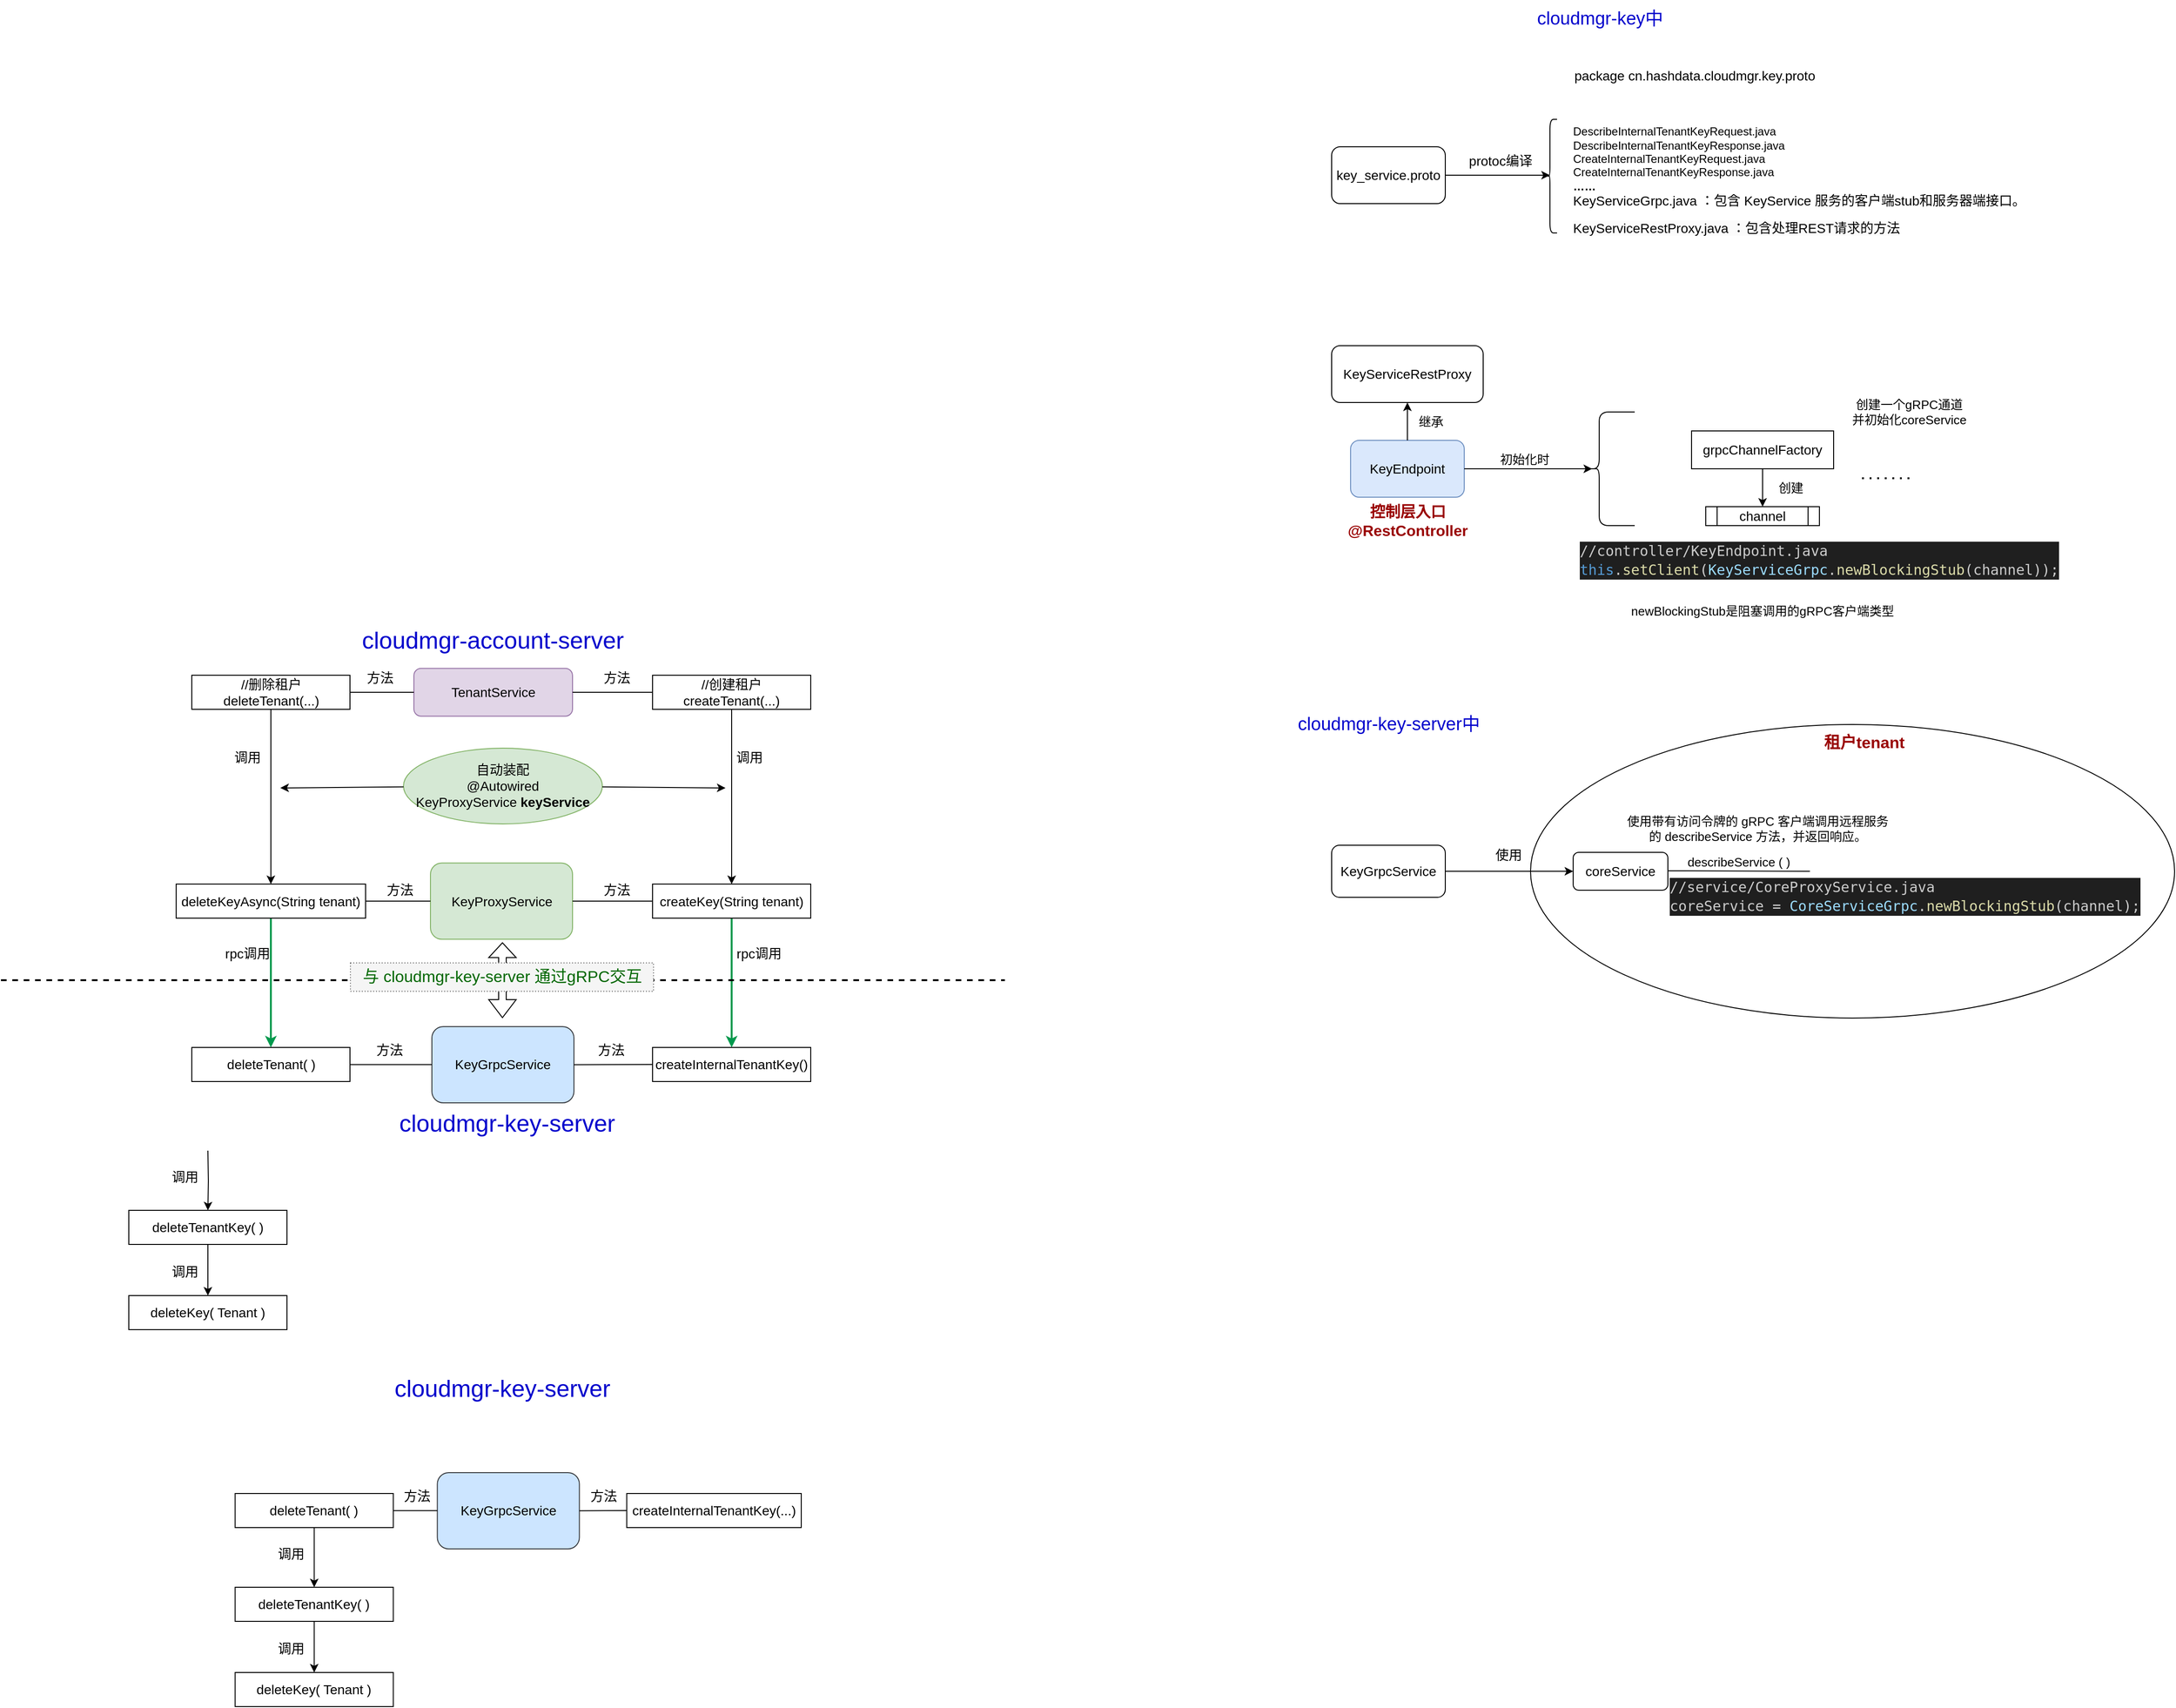 <mxfile version="25.0.3">
  <diagram name="第 1 页" id="ONAhNbK6WlwOs88OQiCy">
    <mxGraphModel dx="3470" dy="1616" grid="1" gridSize="10" guides="1" tooltips="1" connect="1" arrows="1" fold="1" page="1" pageScale="1" pageWidth="827" pageHeight="1169" math="0" shadow="0">
      <root>
        <mxCell id="0" />
        <mxCell id="1" parent="0" />
        <mxCell id="WXXS1D7m9ENV-bKCxULW-36" value="&lt;div&gt;&lt;span style=&quot;font-size: 14px; text-wrap-mode: nowrap;&quot;&gt;自动装配&lt;/span&gt;&lt;/div&gt;&lt;span style=&quot;font-size: 14px; text-wrap-mode: nowrap;&quot;&gt;@Autowired&lt;/span&gt;&lt;br style=&quot;font-size: 14px; text-wrap-mode: nowrap;&quot;&gt;&lt;span style=&quot;font-size: 14px; text-wrap-mode: nowrap;&quot;&gt;KeyProxyService&amp;nbsp;&lt;/span&gt;&lt;b style=&quot;font-size: 14px; text-wrap-mode: nowrap;&quot;&gt;keyService&lt;/b&gt;" style="ellipse;whiteSpace=wrap;html=1;fillColor=#d5e8d4;strokeColor=#82b366;" parent="1" vertex="1">
          <mxGeometry x="-1330" y="435" width="210" height="80" as="geometry" />
        </mxCell>
        <mxCell id="KmwIl0YpzBXAnwqU6k_d-13" value="" style="ellipse;whiteSpace=wrap;html=1;" parent="1" vertex="1">
          <mxGeometry x="-140" y="410" width="680" height="310" as="geometry" />
        </mxCell>
        <mxCell id="SMqSmTWAoD0rVWmoxJEN-1" value="&lt;font style=&quot;font-size: 14px;&quot;&gt;coreService&lt;/font&gt;" style="rounded=1;whiteSpace=wrap;html=1;" parent="1" vertex="1">
          <mxGeometry x="-95" y="545" width="100" height="40" as="geometry" />
        </mxCell>
        <mxCell id="SMqSmTWAoD0rVWmoxJEN-4" style="edgeStyle=orthogonalEdgeStyle;rounded=0;orthogonalLoop=1;jettySize=auto;html=1;exitX=0.5;exitY=1;exitDx=0;exitDy=0;entryX=0.5;entryY=0;entryDx=0;entryDy=0;" parent="1" source="SMqSmTWAoD0rVWmoxJEN-2" target="SMqSmTWAoD0rVWmoxJEN-3" edge="1">
          <mxGeometry relative="1" as="geometry" />
        </mxCell>
        <mxCell id="SMqSmTWAoD0rVWmoxJEN-2" value="&lt;font style=&quot;font-size: 14px;&quot;&gt;grpcChannelFactory&lt;/font&gt;" style="rounded=0;whiteSpace=wrap;html=1;" parent="1" vertex="1">
          <mxGeometry x="30" y="100" width="150" height="40" as="geometry" />
        </mxCell>
        <mxCell id="SMqSmTWAoD0rVWmoxJEN-3" value="&lt;font style=&quot;font-size: 14px;&quot;&gt;channel&lt;/font&gt;" style="shape=process;whiteSpace=wrap;html=1;backgroundOutline=1;" parent="1" vertex="1">
          <mxGeometry x="45" y="180" width="120" height="20" as="geometry" />
        </mxCell>
        <mxCell id="SMqSmTWAoD0rVWmoxJEN-5" value="" style="endArrow=none;dashed=1;html=1;dashPattern=1 3;strokeWidth=2;rounded=0;" parent="1" edge="1">
          <mxGeometry width="50" height="50" relative="1" as="geometry">
            <mxPoint x="210" y="150" as="sourcePoint" />
            <mxPoint x="260" y="150" as="targetPoint" />
          </mxGeometry>
        </mxCell>
        <mxCell id="SMqSmTWAoD0rVWmoxJEN-6" value="" style="endArrow=none;html=1;rounded=0;" parent="1" edge="1">
          <mxGeometry width="50" height="50" relative="1" as="geometry">
            <mxPoint x="5" y="564.5" as="sourcePoint" />
            <mxPoint x="155" y="565" as="targetPoint" />
          </mxGeometry>
        </mxCell>
        <mxCell id="SMqSmTWAoD0rVWmoxJEN-7" value="&lt;font style=&quot;font-size: 13px;&quot;&gt;describeService ( )&lt;/font&gt;" style="text;html=1;align=center;verticalAlign=middle;whiteSpace=wrap;rounded=0;" parent="1" vertex="1">
          <mxGeometry x="15" y="545" width="130" height="20" as="geometry" />
        </mxCell>
        <mxCell id="z-BjC2MzRFKrm_7a5L8--1" value="&lt;font style=&quot;font-size: 13px;&quot;&gt;创建一个gRPC通道&lt;/font&gt;&lt;div&gt;&lt;font style=&quot;font-size: 13px;&quot;&gt;并初始化coreService&lt;/font&gt;&lt;/div&gt;" style="text;html=1;align=center;verticalAlign=middle;whiteSpace=wrap;rounded=0;" parent="1" vertex="1">
          <mxGeometry x="140" y="70" width="240" height="20" as="geometry" />
        </mxCell>
        <mxCell id="z-BjC2MzRFKrm_7a5L8--2" value="&lt;span style=&quot;font-size: 13px;&quot;&gt;使用带有访问令牌的 gRPC 客户端调用远程服务的 describeService 方法，&lt;/span&gt;&lt;span style=&quot;font-size: 13px; background-color: initial;&quot;&gt;并返回响应。&lt;/span&gt;" style="text;html=1;align=center;verticalAlign=middle;whiteSpace=wrap;rounded=0;" parent="1" vertex="1">
          <mxGeometry x="-40" y="510" width="280" height="20" as="geometry" />
        </mxCell>
        <mxCell id="z-BjC2MzRFKrm_7a5L8--3" value="&lt;div data-darkreader-inline-bgcolor=&quot;&quot; data-darkreader-inline-color=&quot;&quot; style=&quot;color: rgb(204, 204, 204); background-color: rgb(31, 31, 31); font-family: &amp;quot;Fira code&amp;quot;, &amp;quot;Microsoft YaHei&amp;quot;, monospace, Consolas, &amp;quot;Courier New&amp;quot;, monospace; font-weight: normal; font-size: 15px; line-height: 20px; white-space: pre; --darkreader-inline-color: #c8c3bc; --darkreader-inline-bgcolor: #17191a;&quot;&gt;&lt;div&gt;&lt;span data-darkreader-inline-color=&quot;&quot; style=&quot;color: rgb(204, 204, 204); --darkreader-inline-color: #c8c3bc;&quot;&gt;//controller/KeyEndpoint.java&amp;nbsp;&lt;/span&gt;&lt;/div&gt;&lt;div&gt;&lt;span data-darkreader-inline-color=&quot;&quot; style=&quot;color: rgb(86, 156, 214); --darkreader-inline-color: #60a4d8;&quot;&gt;this&lt;/span&gt;&lt;span data-darkreader-inline-color=&quot;&quot; style=&quot;color: rgb(204, 204, 204); --darkreader-inline-color: #c8c3bc;&quot;&gt;.&lt;/span&gt;&lt;span data-darkreader-inline-color=&quot;&quot; style=&quot;color: rgb(220, 220, 170); --darkreader-inline-color: #d8d89f;&quot;&gt;setClient&lt;/span&gt;&lt;span data-darkreader-inline-color=&quot;&quot; style=&quot;color: rgb(204, 204, 204); --darkreader-inline-color: #c8c3bc;&quot;&gt;(&lt;/span&gt;&lt;span data-darkreader-inline-color=&quot;&quot; style=&quot;color: rgb(156, 220, 254); --darkreader-inline-color: #87d5fe;&quot;&gt;KeyServiceGrpc&lt;/span&gt;&lt;span data-darkreader-inline-color=&quot;&quot; style=&quot;color: rgb(204, 204, 204); --darkreader-inline-color: #c8c3bc;&quot;&gt;.&lt;/span&gt;&lt;span data-darkreader-inline-color=&quot;&quot; style=&quot;color: rgb(220, 220, 170); --darkreader-inline-color: #d8d89f;&quot;&gt;newBlockingStub&lt;/span&gt;&lt;span data-darkreader-inline-color=&quot;&quot; style=&quot;color: rgb(204, 204, 204); --darkreader-inline-color: #c8c3bc;&quot;&gt;(channel));&lt;/span&gt;&lt;/div&gt;&lt;/div&gt;" style="text;whiteSpace=wrap;html=1;" parent="1" vertex="1">
          <mxGeometry x="-90" y="210" width="450" height="40" as="geometry" />
        </mxCell>
        <mxCell id="z-BjC2MzRFKrm_7a5L8--4" value="&lt;div data-darkreader-inline-bgcolor=&quot;&quot; data-darkreader-inline-color=&quot;&quot; style=&quot;color: rgb(204, 204, 204); background-color: rgb(31, 31, 31); font-family: &amp;quot;Fira code&amp;quot;, &amp;quot;Microsoft YaHei&amp;quot;, monospace, Consolas, &amp;quot;Courier New&amp;quot;, monospace; font-weight: normal; font-size: 15px; line-height: 20px; white-space: pre; --darkreader-inline-color: #c8c3bc; --darkreader-inline-bgcolor: #17191a;&quot;&gt;&lt;div&gt;&lt;span data-darkreader-inline-color=&quot;&quot; style=&quot;color: rgb(204, 204, 204); --darkreader-inline-color: #c8c3bc;&quot;&gt;//service/CoreProxyService.java&amp;nbsp;&lt;/span&gt;&lt;/div&gt;&lt;div&gt;&lt;div data-darkreader-inline-bgcolor=&quot;&quot; data-darkreader-inline-color=&quot;&quot; style=&quot;color: rgb(204, 204, 204); background-color: rgb(31, 31, 31); line-height: 20px; --darkreader-inline-color: #c8c3bc; --darkreader-inline-bgcolor: #17191a;&quot;&gt;coreService &lt;span data-darkreader-inline-color=&quot;&quot; style=&quot;color: rgb(212, 212, 212); --darkreader-inline-color: #cdc8c2;&quot;&gt;=&lt;/span&gt; &lt;span data-darkreader-inline-color=&quot;&quot; style=&quot;color: rgb(156, 220, 254); --darkreader-inline-color: #87d5fe;&quot;&gt;CoreServiceGrpc&lt;/span&gt;.&lt;span data-darkreader-inline-color=&quot;&quot; style=&quot;color: rgb(220, 220, 170); --darkreader-inline-color: #d8d89f;&quot;&gt;newBlockingStub&lt;/span&gt;(channel);&lt;/div&gt;&lt;/div&gt;&lt;/div&gt;" style="text;whiteSpace=wrap;html=1;" parent="1" vertex="1">
          <mxGeometry x="5" y="565" width="450" height="40" as="geometry" />
        </mxCell>
        <mxCell id="z-BjC2MzRFKrm_7a5L8--5" value="&lt;span style=&quot;font-size: 13px;&quot;&gt;newBlockingStub是阻塞调用的gRPC客户端类型&lt;/span&gt;" style="text;html=1;align=center;verticalAlign=middle;whiteSpace=wrap;rounded=0;" parent="1" vertex="1">
          <mxGeometry x="-45" y="280" width="300" height="20" as="geometry" />
        </mxCell>
        <mxCell id="KmwIl0YpzBXAnwqU6k_d-1" value="&lt;font style=&quot;font-size: 14px;&quot;&gt;KeyEndpoint&lt;/font&gt;" style="rounded=1;whiteSpace=wrap;html=1;fillColor=#dae8fc;strokeColor=#6c8ebf;" parent="1" vertex="1">
          <mxGeometry x="-330" y="110" width="120" height="60" as="geometry" />
        </mxCell>
        <mxCell id="KmwIl0YpzBXAnwqU6k_d-2" value="" style="endArrow=classic;html=1;rounded=0;exitX=0.5;exitY=0;exitDx=0;exitDy=0;" parent="1" source="KmwIl0YpzBXAnwqU6k_d-1" edge="1">
          <mxGeometry width="50" height="50" relative="1" as="geometry">
            <mxPoint x="-280" y="80" as="sourcePoint" />
            <mxPoint x="-270" y="70" as="targetPoint" />
          </mxGeometry>
        </mxCell>
        <mxCell id="KmwIl0YpzBXAnwqU6k_d-3" value="&lt;font style=&quot;font-size: 14px;&quot;&gt;KeyServiceRestProxy&lt;/font&gt;" style="rounded=1;whiteSpace=wrap;html=1;" parent="1" vertex="1">
          <mxGeometry x="-350" y="10" width="160" height="60" as="geometry" />
        </mxCell>
        <mxCell id="KmwIl0YpzBXAnwqU6k_d-4" value="&lt;span style=&quot;font-size: 13px;&quot;&gt;继承&lt;/span&gt;" style="text;html=1;align=center;verticalAlign=middle;whiteSpace=wrap;rounded=0;" parent="1" vertex="1">
          <mxGeometry x="-270" y="80" width="50" height="20" as="geometry" />
        </mxCell>
        <mxCell id="KmwIl0YpzBXAnwqU6k_d-5" value="&lt;span style=&quot;font-size: 13px;&quot;&gt;创建&lt;/span&gt;" style="text;html=1;align=center;verticalAlign=middle;whiteSpace=wrap;rounded=0;" parent="1" vertex="1">
          <mxGeometry x="110" y="150" width="50" height="20" as="geometry" />
        </mxCell>
        <mxCell id="KmwIl0YpzBXAnwqU6k_d-7" value="" style="shape=curlyBracket;whiteSpace=wrap;html=1;rounded=1;labelPosition=left;verticalLabelPosition=middle;align=right;verticalAlign=middle;size=0.25;" parent="1" vertex="1">
          <mxGeometry x="-80" y="80" width="50" height="120" as="geometry" />
        </mxCell>
        <mxCell id="KmwIl0YpzBXAnwqU6k_d-8" value="&lt;span style=&quot;font-size: 13px;&quot;&gt;初始化时&lt;/span&gt;" style="text;html=1;align=center;verticalAlign=middle;whiteSpace=wrap;rounded=0;" parent="1" vertex="1">
          <mxGeometry x="-181" y="120" width="70" height="20" as="geometry" />
        </mxCell>
        <mxCell id="KmwIl0YpzBXAnwqU6k_d-9" style="edgeStyle=orthogonalEdgeStyle;rounded=0;orthogonalLoop=1;jettySize=auto;html=1;exitX=1;exitY=0.5;exitDx=0;exitDy=0;entryX=0.1;entryY=0.5;entryDx=0;entryDy=0;entryPerimeter=0;" parent="1" source="KmwIl0YpzBXAnwqU6k_d-1" target="KmwIl0YpzBXAnwqU6k_d-7" edge="1">
          <mxGeometry relative="1" as="geometry" />
        </mxCell>
        <mxCell id="KmwIl0YpzBXAnwqU6k_d-11" style="edgeStyle=orthogonalEdgeStyle;rounded=0;orthogonalLoop=1;jettySize=auto;html=1;exitX=1;exitY=0.5;exitDx=0;exitDy=0;" parent="1" source="KmwIl0YpzBXAnwqU6k_d-10" target="SMqSmTWAoD0rVWmoxJEN-1" edge="1">
          <mxGeometry relative="1" as="geometry" />
        </mxCell>
        <mxCell id="KmwIl0YpzBXAnwqU6k_d-10" value="&lt;font style=&quot;font-size: 14px;&quot;&gt;KeyGrpcService&lt;/font&gt;" style="rounded=1;whiteSpace=wrap;html=1;" parent="1" vertex="1">
          <mxGeometry x="-350" y="537.5" width="120" height="55" as="geometry" />
        </mxCell>
        <mxCell id="KmwIl0YpzBXAnwqU6k_d-12" value="&lt;font style=&quot;font-size: 14px;&quot;&gt;使用&lt;/font&gt;" style="text;html=1;align=center;verticalAlign=middle;whiteSpace=wrap;rounded=0;" parent="1" vertex="1">
          <mxGeometry x="-198" y="537.5" width="70" height="20" as="geometry" />
        </mxCell>
        <mxCell id="KmwIl0YpzBXAnwqU6k_d-14" value="&lt;font color=&quot;#990000&quot; style=&quot;font-size: 17px;&quot;&gt;&lt;b&gt;租户tenant&lt;/b&gt;&lt;/font&gt;" style="text;html=1;align=center;verticalAlign=middle;whiteSpace=wrap;rounded=0;" parent="1" vertex="1">
          <mxGeometry x="165" y="420" width="95" height="20" as="geometry" />
        </mxCell>
        <mxCell id="LolBFdbKTXGbjCZRCZme-1" value="&lt;font color=&quot;#990000&quot; style=&quot;font-size: 16px;&quot;&gt;&lt;b style=&quot;&quot;&gt;控制层入口&lt;br&gt;@RestController&lt;/b&gt;&lt;/font&gt;" style="text;html=1;align=center;verticalAlign=middle;resizable=0;points=[];autosize=1;strokeColor=none;fillColor=none;" parent="1" vertex="1">
          <mxGeometry x="-345" y="170" width="150" height="50" as="geometry" />
        </mxCell>
        <mxCell id="LolBFdbKTXGbjCZRCZme-2" value="&lt;font style=&quot;font-size: 14px;&quot;&gt;key_service.proto&lt;/font&gt;" style="rounded=1;whiteSpace=wrap;html=1;" parent="1" vertex="1">
          <mxGeometry x="-350" y="-200" width="120" height="60" as="geometry" />
        </mxCell>
        <mxCell id="LolBFdbKTXGbjCZRCZme-3" style="edgeStyle=orthogonalEdgeStyle;rounded=0;orthogonalLoop=1;jettySize=auto;html=1;exitX=1;exitY=0.5;exitDx=0;exitDy=0;entryX=0.24;entryY=0.492;entryDx=0;entryDy=0;entryPerimeter=0;" parent="1" source="LolBFdbKTXGbjCZRCZme-2" target="LolBFdbKTXGbjCZRCZme-6" edge="1">
          <mxGeometry relative="1" as="geometry">
            <mxPoint x="-222" y="-170.5" as="sourcePoint" />
            <mxPoint x="-87" y="-170.5" as="targetPoint" />
          </mxGeometry>
        </mxCell>
        <mxCell id="LolBFdbKTXGbjCZRCZme-4" value="&lt;font style=&quot;font-size: 14px;&quot;&gt;protoc编译&lt;/font&gt;" style="text;html=1;align=center;verticalAlign=middle;resizable=0;points=[];autosize=1;strokeColor=none;fillColor=none;" parent="1" vertex="1">
          <mxGeometry x="-217" y="-200" width="90" height="30" as="geometry" />
        </mxCell>
        <mxCell id="LolBFdbKTXGbjCZRCZme-5" value="&lt;font style=&quot;font-size: 14px;&quot;&gt;package cn.hashdata.cloudmgr.key.proto&lt;/font&gt;" style="text;html=1;align=center;verticalAlign=middle;resizable=0;points=[];autosize=1;strokeColor=none;fillColor=none;" parent="1" vertex="1">
          <mxGeometry x="-107" y="-290" width="280" height="30" as="geometry" />
        </mxCell>
        <mxCell id="LolBFdbKTXGbjCZRCZme-6" value="" style="shape=curlyBracket;whiteSpace=wrap;html=1;rounded=1;labelPosition=left;verticalLabelPosition=middle;align=right;verticalAlign=middle;size=0.25;" parent="1" vertex="1">
          <mxGeometry x="-122" y="-229" width="10" height="120" as="geometry" />
        </mxCell>
        <mxCell id="LolBFdbKTXGbjCZRCZme-7" value="&lt;div&gt;DescribeInternalTenantKeyRequest.java&lt;/div&gt;&lt;div&gt;DescribeInternalTenantKeyResponse.java&lt;/div&gt;&lt;div&gt;CreateInternalTenantKeyRequest.java&lt;/div&gt;&lt;div&gt;CreateInternalTenantKeyResponse.java&lt;br&gt;&lt;b&gt;……&lt;/b&gt;&lt;br&gt;&lt;span style=&quot;font-size: 14px;&quot;&gt;KeyServiceGrpc.java ：&lt;/span&gt;&lt;span style=&quot;background-color: initial; font-size: 14px;&quot;&gt;包含 KeyService 服务的客户端stub和服务器端接口。&lt;/span&gt;&lt;/div&gt;" style="text;html=1;align=left;verticalAlign=middle;resizable=0;points=[];autosize=1;strokeColor=none;fillColor=none;" parent="1" vertex="1">
          <mxGeometry x="-97" y="-229" width="500" height="100" as="geometry" />
        </mxCell>
        <UserObject label="&lt;span style=&quot;forced-color-adjust: none; color: rgb(0, 0, 0); font-family: Helvetica; font-style: normal; font-variant-ligatures: normal; font-variant-caps: normal; font-weight: 400; letter-spacing: normal; orphans: 2; text-align: left; text-indent: 0px; text-transform: none; widows: 2; word-spacing: 0px; -webkit-text-stroke-width: 0px; white-space: nowrap; background-color: rgb(251, 251, 251); text-decoration-thickness: initial; text-decoration-style: initial; text-decoration-color: initial; font-size: 14px;&quot;&gt;KeyServiceRestProxy.java ：包含处理REST请求的方法&lt;/span&gt;" id="WXXS1D7m9ENV-bKCxULW-1">
          <mxCell style="text;whiteSpace=wrap;html=1;" parent="1" vertex="1">
            <mxGeometry x="-97" y="-129" width="510" height="30" as="geometry" />
          </mxCell>
        </UserObject>
        <mxCell id="WXXS1D7m9ENV-bKCxULW-2" value="&lt;font style=&quot;font-size: 14px;&quot;&gt;KeyProxyService&lt;/font&gt;" style="rounded=1;whiteSpace=wrap;html=1;fillColor=#d5e8d4;strokeColor=#82b366;" parent="1" vertex="1">
          <mxGeometry x="-1301.5" y="556.25" width="150" height="80.5" as="geometry" />
        </mxCell>
        <mxCell id="WXXS1D7m9ENV-bKCxULW-8" value="" style="edgeStyle=orthogonalEdgeStyle;rounded=0;orthogonalLoop=1;jettySize=auto;html=1;strokeColor=#00994D;strokeWidth=2;" parent="1" source="WXXS1D7m9ENV-bKCxULW-4" target="WXXS1D7m9ENV-bKCxULW-7" edge="1">
          <mxGeometry relative="1" as="geometry" />
        </mxCell>
        <mxCell id="WXXS1D7m9ENV-bKCxULW-4" value="&lt;font style=&quot;font-size: 14px;&quot;&gt;createKey(String tenant)&lt;/font&gt;" style="rounded=0;whiteSpace=wrap;html=1;" parent="1" vertex="1">
          <mxGeometry x="-1067" y="578.5" width="167" height="36" as="geometry" />
        </mxCell>
        <mxCell id="WXXS1D7m9ENV-bKCxULW-6" value="&lt;span style=&quot;font-size: 14px;&quot;&gt;方法&lt;/span&gt;" style="text;html=1;align=center;verticalAlign=middle;resizable=0;points=[];autosize=1;strokeColor=none;fillColor=none;" parent="1" vertex="1">
          <mxGeometry x="-1130" y="570" width="50" height="30" as="geometry" />
        </mxCell>
        <mxCell id="WXXS1D7m9ENV-bKCxULW-7" value="&lt;font style=&quot;font-size: 14px;&quot;&gt;createInternalTenantKey()&lt;/font&gt;" style="rounded=0;whiteSpace=wrap;html=1;" parent="1" vertex="1">
          <mxGeometry x="-1067" y="751" width="167" height="36" as="geometry" />
        </mxCell>
        <mxCell id="WXXS1D7m9ENV-bKCxULW-11" value="" style="edgeStyle=orthogonalEdgeStyle;rounded=0;orthogonalLoop=1;jettySize=auto;html=1;strokeColor=#00994D;strokeWidth=2;" parent="1" source="WXXS1D7m9ENV-bKCxULW-12" target="WXXS1D7m9ENV-bKCxULW-14" edge="1">
          <mxGeometry relative="1" as="geometry" />
        </mxCell>
        <mxCell id="WXXS1D7m9ENV-bKCxULW-12" value="&lt;font style=&quot;font-size: 14px;&quot;&gt;deleteKeyAsync(String tenant)&lt;/font&gt;" style="rounded=0;whiteSpace=wrap;html=1;" parent="1" vertex="1">
          <mxGeometry x="-1570" y="578.5" width="200" height="36" as="geometry" />
        </mxCell>
        <mxCell id="WXXS1D7m9ENV-bKCxULW-13" value="&lt;span style=&quot;font-size: 14px;&quot;&gt;rpc调用&lt;/span&gt;" style="text;html=1;align=center;verticalAlign=middle;resizable=0;points=[];autosize=1;strokeColor=none;fillColor=none;" parent="1" vertex="1">
          <mxGeometry x="-1530" y="636.75" width="70" height="30" as="geometry" />
        </mxCell>
        <mxCell id="WXXS1D7m9ENV-bKCxULW-14" value="&lt;font style=&quot;font-size: 14px;&quot;&gt;deleteTenant( )&lt;/font&gt;" style="rounded=0;whiteSpace=wrap;html=1;" parent="1" vertex="1">
          <mxGeometry x="-1553.5" y="751" width="167" height="36" as="geometry" />
        </mxCell>
        <mxCell id="WXXS1D7m9ENV-bKCxULW-15" value="&lt;span style=&quot;font-size: 14px;&quot;&gt;rpc调用&lt;/span&gt;" style="text;html=1;align=center;verticalAlign=middle;resizable=0;points=[];autosize=1;strokeColor=none;fillColor=none;" parent="1" vertex="1">
          <mxGeometry x="-990" y="636.75" width="70" height="30" as="geometry" />
        </mxCell>
        <mxCell id="WXXS1D7m9ENV-bKCxULW-16" value="&lt;span style=&quot;font-size: 14px;&quot;&gt;调用&lt;/span&gt;" style="text;html=1;align=center;verticalAlign=middle;resizable=0;points=[];autosize=1;strokeColor=none;fillColor=none;" parent="1" vertex="1">
          <mxGeometry x="-990" y="430" width="50" height="30" as="geometry" />
        </mxCell>
        <mxCell id="WXXS1D7m9ENV-bKCxULW-18" value="&lt;font color=&quot;#0000cc&quot; style=&quot;font-size: 19px;&quot;&gt;cloudmgr-key中&lt;/font&gt;" style="text;html=1;align=center;verticalAlign=middle;resizable=0;points=[];autosize=1;strokeColor=none;fillColor=none;" parent="1" vertex="1">
          <mxGeometry x="-147" y="-355" width="160" height="40" as="geometry" />
        </mxCell>
        <mxCell id="WXXS1D7m9ENV-bKCxULW-20" value="&lt;font color=&quot;#0000cc&quot; style=&quot;font-size: 19px;&quot;&gt;cloudmgr-key-server中&lt;/font&gt;" style="text;html=1;align=center;verticalAlign=middle;resizable=0;points=[];autosize=1;strokeColor=none;fillColor=none;" parent="1" vertex="1">
          <mxGeometry x="-400" y="390" width="220" height="40" as="geometry" />
        </mxCell>
        <mxCell id="WXXS1D7m9ENV-bKCxULW-21" value="&lt;font color=&quot;#0000cc&quot; style=&quot;font-size: 25px;&quot;&gt;cloudmgr-account-server&lt;/font&gt;" style="text;html=1;align=center;verticalAlign=middle;resizable=0;points=[];autosize=1;strokeColor=none;fillColor=none;" parent="1" vertex="1">
          <mxGeometry x="-1386.5" y="300" width="300" height="40" as="geometry" />
        </mxCell>
        <mxCell id="WXXS1D7m9ENV-bKCxULW-22" value="&lt;font style=&quot;font-size: 14px;&quot;&gt;TenantService&lt;/font&gt;" style="rounded=1;whiteSpace=wrap;html=1;fillColor=#e1d5e7;strokeColor=#9673a6;" parent="1" vertex="1">
          <mxGeometry x="-1319" y="350.75" width="167.5" height="50.5" as="geometry" />
        </mxCell>
        <mxCell id="WXXS1D7m9ENV-bKCxULW-23" value="&lt;span style=&quot;font-size: 14px;&quot;&gt;方法&lt;/span&gt;" style="text;html=1;align=center;verticalAlign=middle;resizable=0;points=[];autosize=1;strokeColor=none;fillColor=none;" parent="1" vertex="1">
          <mxGeometry x="-1130" y="346" width="50" height="30" as="geometry" />
        </mxCell>
        <mxCell id="WXXS1D7m9ENV-bKCxULW-27" value="" style="edgeStyle=orthogonalEdgeStyle;rounded=0;orthogonalLoop=1;jettySize=auto;html=1;" parent="1" source="WXXS1D7m9ENV-bKCxULW-25" target="WXXS1D7m9ENV-bKCxULW-4" edge="1">
          <mxGeometry relative="1" as="geometry" />
        </mxCell>
        <mxCell id="WXXS1D7m9ENV-bKCxULW-25" value="&lt;div&gt;&lt;font style=&quot;font-size: 14px;&quot;&gt;//创建租户&lt;/font&gt;&lt;/div&gt;&lt;font style=&quot;font-size: 14px;&quot;&gt;createTenant(...)&lt;/font&gt;" style="rounded=0;whiteSpace=wrap;html=1;" parent="1" vertex="1">
          <mxGeometry x="-1067" y="358" width="167" height="36" as="geometry" />
        </mxCell>
        <mxCell id="WXXS1D7m9ENV-bKCxULW-28" value="" style="endArrow=classic;html=1;rounded=0;" parent="1" source="WXXS1D7m9ENV-bKCxULW-36" edge="1">
          <mxGeometry width="50" height="50" relative="1" as="geometry">
            <mxPoint x="-1120" y="477" as="sourcePoint" />
            <mxPoint x="-990" y="477" as="targetPoint" />
          </mxGeometry>
        </mxCell>
        <mxCell id="WXXS1D7m9ENV-bKCxULW-29" value="" style="endArrow=none;html=1;rounded=0;entryX=0;entryY=0.5;entryDx=0;entryDy=0;exitX=1;exitY=0.5;exitDx=0;exitDy=0;" parent="1" source="WXXS1D7m9ENV-bKCxULW-2" target="WXXS1D7m9ENV-bKCxULW-4" edge="1">
          <mxGeometry width="50" height="50" relative="1" as="geometry">
            <mxPoint x="-1140" y="680" as="sourcePoint" />
            <mxPoint x="-1090" y="630" as="targetPoint" />
          </mxGeometry>
        </mxCell>
        <mxCell id="WXXS1D7m9ENV-bKCxULW-30" value="" style="endArrow=none;html=1;rounded=0;entryX=0;entryY=0.5;entryDx=0;entryDy=0;exitX=1;exitY=0.5;exitDx=0;exitDy=0;" parent="1" source="WXXS1D7m9ENV-bKCxULW-22" target="WXXS1D7m9ENV-bKCxULW-25" edge="1">
          <mxGeometry width="50" height="50" relative="1" as="geometry">
            <mxPoint x="-1130" y="426" as="sourcePoint" />
            <mxPoint x="-1080" y="376" as="targetPoint" />
          </mxGeometry>
        </mxCell>
        <mxCell id="WXXS1D7m9ENV-bKCxULW-31" value="" style="endArrow=none;html=1;rounded=0;exitX=1;exitY=0.5;exitDx=0;exitDy=0;" parent="1" source="WXXS1D7m9ENV-bKCxULW-12" target="WXXS1D7m9ENV-bKCxULW-2" edge="1">
          <mxGeometry width="50" height="50" relative="1" as="geometry">
            <mxPoint x="-1330" y="610" as="sourcePoint" />
            <mxPoint x="-1290" y="597" as="targetPoint" />
          </mxGeometry>
        </mxCell>
        <mxCell id="WXXS1D7m9ENV-bKCxULW-32" value="&lt;span style=&quot;font-size: 14px;&quot;&gt;方法&lt;/span&gt;" style="text;html=1;align=center;verticalAlign=middle;resizable=0;points=[];autosize=1;strokeColor=none;fillColor=none;" parent="1" vertex="1">
          <mxGeometry x="-1359.5" y="570" width="50" height="30" as="geometry" />
        </mxCell>
        <mxCell id="WXXS1D7m9ENV-bKCxULW-33" value="" style="endArrow=none;html=1;rounded=0;" parent="1" target="WXXS1D7m9ENV-bKCxULW-22" edge="1">
          <mxGeometry width="50" height="50" relative="1" as="geometry">
            <mxPoint x="-1390" y="376" as="sourcePoint" />
            <mxPoint x="-1326" y="376" as="targetPoint" />
          </mxGeometry>
        </mxCell>
        <mxCell id="WXXS1D7m9ENV-bKCxULW-35" value="&lt;span style=&quot;font-size: 14px;&quot;&gt;方法&lt;/span&gt;" style="text;html=1;align=center;verticalAlign=middle;resizable=0;points=[];autosize=1;strokeColor=none;fillColor=none;" parent="1" vertex="1">
          <mxGeometry x="-1380" y="346" width="50" height="30" as="geometry" />
        </mxCell>
        <mxCell id="WXXS1D7m9ENV-bKCxULW-37" value="&lt;div&gt;&lt;font style=&quot;font-size: 14px;&quot;&gt;//删除租户&lt;/font&gt;&lt;/div&gt;&lt;font style=&quot;font-size: 14px;&quot;&gt;deleteTenant(...)&lt;/font&gt;" style="rounded=0;whiteSpace=wrap;html=1;" parent="1" vertex="1">
          <mxGeometry x="-1553.5" y="358" width="167" height="36" as="geometry" />
        </mxCell>
        <mxCell id="WXXS1D7m9ENV-bKCxULW-38" value="" style="endArrow=classic;html=1;rounded=0;exitX=0.5;exitY=1;exitDx=0;exitDy=0;" parent="1" source="WXXS1D7m9ENV-bKCxULW-37" target="WXXS1D7m9ENV-bKCxULW-12" edge="1">
          <mxGeometry width="50" height="50" relative="1" as="geometry">
            <mxPoint x="-1490" y="510" as="sourcePoint" />
            <mxPoint x="-1440" y="460" as="targetPoint" />
          </mxGeometry>
        </mxCell>
        <mxCell id="WXXS1D7m9ENV-bKCxULW-40" value="" style="endArrow=classic;html=1;rounded=0;" parent="1" source="WXXS1D7m9ENV-bKCxULW-36" edge="1">
          <mxGeometry width="50" height="50" relative="1" as="geometry">
            <mxPoint x="-1330" y="477" as="sourcePoint" />
            <mxPoint x="-1460" y="477" as="targetPoint" />
          </mxGeometry>
        </mxCell>
        <mxCell id="fe8jI3ctOerExnmkXJ-j-1" value="&lt;span style=&quot;font-size: 14px;&quot;&gt;调用&lt;/span&gt;" style="text;html=1;align=center;verticalAlign=middle;resizable=0;points=[];autosize=1;strokeColor=none;fillColor=none;" parent="1" vertex="1">
          <mxGeometry x="-1520" y="430" width="50" height="30" as="geometry" />
        </mxCell>
        <mxCell id="fe8jI3ctOerExnmkXJ-j-2" value="" style="endArrow=none;html=1;rounded=0;dashed=1;strokeWidth=2;" parent="1" edge="1">
          <mxGeometry width="50" height="50" relative="1" as="geometry">
            <mxPoint x="-1755" y="680" as="sourcePoint" />
            <mxPoint x="-695" y="680" as="targetPoint" />
          </mxGeometry>
        </mxCell>
        <mxCell id="fe8jI3ctOerExnmkXJ-j-6" value="&lt;font color=&quot;#0000cc&quot; style=&quot;font-size: 25px;&quot;&gt;cloudmgr-key&lt;/font&gt;&lt;span style=&quot;font-size: 25px; color: rgb(0, 0, 204); background-color: initial;&quot;&gt;-server&lt;/span&gt;" style="text;html=1;align=center;verticalAlign=middle;resizable=0;points=[];autosize=1;strokeColor=none;fillColor=none;" parent="1" vertex="1">
          <mxGeometry x="-1346" y="810" width="250" height="40" as="geometry" />
        </mxCell>
        <mxCell id="fe8jI3ctOerExnmkXJ-j-7" value="&lt;font style=&quot;font-size: 14px;&quot;&gt;KeyGrpcService&lt;/font&gt;" style="rounded=1;whiteSpace=wrap;html=1;fillColor=#cce5ff;strokeColor=#36393d;" parent="1" vertex="1">
          <mxGeometry x="-1300" y="729" width="150" height="80.5" as="geometry" />
        </mxCell>
        <mxCell id="fe8jI3ctOerExnmkXJ-j-8" value="&lt;span style=&quot;font-size: 14px;&quot;&gt;方法&lt;/span&gt;" style="text;html=1;align=center;verticalAlign=middle;resizable=0;points=[];autosize=1;strokeColor=none;fillColor=none;" parent="1" vertex="1">
          <mxGeometry x="-1136.5" y="739" width="50" height="30" as="geometry" />
        </mxCell>
        <mxCell id="fe8jI3ctOerExnmkXJ-j-9" value="" style="endArrow=none;html=1;rounded=0;entryX=0;entryY=0.5;entryDx=0;entryDy=0;exitX=1;exitY=0.5;exitDx=0;exitDy=0;" parent="1" source="fe8jI3ctOerExnmkXJ-j-7" target="WXXS1D7m9ENV-bKCxULW-7" edge="1">
          <mxGeometry width="50" height="50" relative="1" as="geometry">
            <mxPoint x="-1153.5" y="799" as="sourcePoint" />
            <mxPoint x="-1069.5" y="799" as="targetPoint" />
          </mxGeometry>
        </mxCell>
        <mxCell id="fe8jI3ctOerExnmkXJ-j-10" value="" style="endArrow=none;html=1;rounded=0;" parent="1" source="WXXS1D7m9ENV-bKCxULW-14" target="fe8jI3ctOerExnmkXJ-j-7" edge="1">
          <mxGeometry width="50" height="50" relative="1" as="geometry">
            <mxPoint x="-1383" y="781.25" as="sourcePoint" />
            <mxPoint x="-1314" y="781.25" as="targetPoint" />
          </mxGeometry>
        </mxCell>
        <mxCell id="fe8jI3ctOerExnmkXJ-j-11" value="&lt;span style=&quot;font-size: 14px;&quot;&gt;方法&lt;/span&gt;" style="text;html=1;align=center;verticalAlign=middle;resizable=0;points=[];autosize=1;strokeColor=none;fillColor=none;" parent="1" vertex="1">
          <mxGeometry x="-1370" y="739" width="50" height="30" as="geometry" />
        </mxCell>
        <mxCell id="fe8jI3ctOerExnmkXJ-j-12" value="" style="edgeStyle=orthogonalEdgeStyle;rounded=0;orthogonalLoop=1;jettySize=auto;html=1;" parent="1" target="fe8jI3ctOerExnmkXJ-j-14" edge="1">
          <mxGeometry relative="1" as="geometry">
            <mxPoint x="-1536.5" y="860" as="sourcePoint" />
            <mxPoint x="-1537" y="1066" as="targetPoint" />
          </mxGeometry>
        </mxCell>
        <mxCell id="fe8jI3ctOerExnmkXJ-j-13" value="&lt;span style=&quot;font-size: 14px;&quot;&gt;调用&lt;/span&gt;" style="text;html=1;align=center;verticalAlign=middle;resizable=0;points=[];autosize=1;strokeColor=none;fillColor=none;" parent="1" vertex="1">
          <mxGeometry x="-1586" y="873" width="50" height="30" as="geometry" />
        </mxCell>
        <mxCell id="fe8jI3ctOerExnmkXJ-j-17" value="" style="edgeStyle=orthogonalEdgeStyle;rounded=0;orthogonalLoop=1;jettySize=auto;html=1;" parent="1" source="fe8jI3ctOerExnmkXJ-j-14" target="fe8jI3ctOerExnmkXJ-j-16" edge="1">
          <mxGeometry relative="1" as="geometry" />
        </mxCell>
        <mxCell id="fe8jI3ctOerExnmkXJ-j-14" value="&lt;font style=&quot;font-size: 14px;&quot;&gt;deleteTenantKey( )&lt;/font&gt;" style="rounded=0;whiteSpace=wrap;html=1;" parent="1" vertex="1">
          <mxGeometry x="-1620" y="923" width="167" height="36" as="geometry" />
        </mxCell>
        <mxCell id="fe8jI3ctOerExnmkXJ-j-16" value="&lt;font style=&quot;font-size: 14px;&quot;&gt;deleteKey( Tenant )&lt;/font&gt;" style="rounded=0;whiteSpace=wrap;html=1;" parent="1" vertex="1">
          <mxGeometry x="-1620" y="1013" width="167" height="36" as="geometry" />
        </mxCell>
        <mxCell id="fe8jI3ctOerExnmkXJ-j-18" value="&lt;span style=&quot;font-size: 14px;&quot;&gt;调用&lt;/span&gt;" style="text;html=1;align=center;verticalAlign=middle;resizable=0;points=[];autosize=1;strokeColor=none;fillColor=none;" parent="1" vertex="1">
          <mxGeometry x="-1586" y="973" width="50" height="30" as="geometry" />
        </mxCell>
        <mxCell id="ZEL9m4dLLKNVyuvNzcwH-3" value="" style="shape=flexArrow;endArrow=classic;startArrow=classic;html=1;rounded=0;width=8;endSize=4.87;" parent="1" edge="1">
          <mxGeometry width="100" height="100" relative="1" as="geometry">
            <mxPoint x="-1225.5" y="720" as="sourcePoint" />
            <mxPoint x="-1225.5" y="640" as="targetPoint" />
          </mxGeometry>
        </mxCell>
        <mxCell id="ZEL9m4dLLKNVyuvNzcwH-2" value="&lt;font color=&quot;#006600&quot; style=&quot;font-size: 17px;&quot;&gt;与 cloudmgr-key-server 通过gRPC交互&lt;/font&gt;" style="text;html=1;align=center;verticalAlign=middle;resizable=0;points=[];autosize=1;dashed=1;dashPattern=1 2;fillColor=#f5f5f5;fontColor=#333333;strokeColor=#666666;" parent="1" vertex="1">
          <mxGeometry x="-1386" y="661.75" width="320" height="30" as="geometry" />
        </mxCell>
        <mxCell id="9OQgrXKli6OPfyWgQnYw-1" value="&lt;font style=&quot;font-size: 14px;&quot;&gt;createInternalTenantKey(...)&lt;/font&gt;" style="rounded=0;whiteSpace=wrap;html=1;" vertex="1" parent="1">
          <mxGeometry x="-1094.25" y="1222" width="184.25" height="36" as="geometry" />
        </mxCell>
        <mxCell id="9OQgrXKli6OPfyWgQnYw-2" value="&lt;font style=&quot;font-size: 14px;&quot;&gt;deleteTenant( )&lt;/font&gt;" style="rounded=0;whiteSpace=wrap;html=1;" vertex="1" parent="1">
          <mxGeometry x="-1507.75" y="1222" width="167" height="36" as="geometry" />
        </mxCell>
        <mxCell id="9OQgrXKli6OPfyWgQnYw-3" value="&lt;font color=&quot;#0000cc&quot; style=&quot;font-size: 25px;&quot;&gt;cloudmgr-key&lt;/font&gt;&lt;span style=&quot;font-size: 25px; color: rgb(0, 0, 204); background-color: initial;&quot;&gt;-server&lt;/span&gt;" style="text;html=1;align=center;verticalAlign=middle;resizable=0;points=[];autosize=1;strokeColor=none;fillColor=none;" vertex="1" parent="1">
          <mxGeometry x="-1351.5" y="1090" width="250" height="40" as="geometry" />
        </mxCell>
        <mxCell id="9OQgrXKli6OPfyWgQnYw-4" value="&lt;font style=&quot;font-size: 14px;&quot;&gt;KeyGrpcService&lt;/font&gt;" style="rounded=1;whiteSpace=wrap;html=1;fillColor=#cce5ff;strokeColor=#36393d;" vertex="1" parent="1">
          <mxGeometry x="-1294.25" y="1200" width="150" height="80.5" as="geometry" />
        </mxCell>
        <mxCell id="9OQgrXKli6OPfyWgQnYw-5" value="&lt;span style=&quot;font-size: 14px;&quot;&gt;方法&lt;/span&gt;" style="text;html=1;align=center;verticalAlign=middle;resizable=0;points=[];autosize=1;strokeColor=none;fillColor=none;" vertex="1" parent="1">
          <mxGeometry x="-1144.25" y="1210" width="50" height="30" as="geometry" />
        </mxCell>
        <mxCell id="9OQgrXKli6OPfyWgQnYw-6" value="" style="endArrow=none;html=1;rounded=0;entryX=0;entryY=0.5;entryDx=0;entryDy=0;exitX=1;exitY=0.5;exitDx=0;exitDy=0;" edge="1" source="9OQgrXKli6OPfyWgQnYw-4" target="9OQgrXKli6OPfyWgQnYw-1" parent="1">
          <mxGeometry width="50" height="50" relative="1" as="geometry">
            <mxPoint x="-1147.75" y="1270" as="sourcePoint" />
            <mxPoint x="-1063.75" y="1270" as="targetPoint" />
          </mxGeometry>
        </mxCell>
        <mxCell id="9OQgrXKli6OPfyWgQnYw-7" value="" style="endArrow=none;html=1;rounded=0;" edge="1" source="9OQgrXKli6OPfyWgQnYw-2" target="9OQgrXKli6OPfyWgQnYw-4" parent="1">
          <mxGeometry width="50" height="50" relative="1" as="geometry">
            <mxPoint x="-1377.25" y="1252.25" as="sourcePoint" />
            <mxPoint x="-1308.25" y="1252.25" as="targetPoint" />
          </mxGeometry>
        </mxCell>
        <mxCell id="9OQgrXKli6OPfyWgQnYw-8" value="&lt;span style=&quot;font-size: 14px;&quot;&gt;方法&lt;/span&gt;" style="text;html=1;align=center;verticalAlign=middle;resizable=0;points=[];autosize=1;strokeColor=none;fillColor=none;" vertex="1" parent="1">
          <mxGeometry x="-1340.75" y="1210" width="50" height="30" as="geometry" />
        </mxCell>
        <mxCell id="9OQgrXKli6OPfyWgQnYw-9" value="" style="edgeStyle=orthogonalEdgeStyle;rounded=0;orthogonalLoop=1;jettySize=auto;html=1;" edge="1" source="9OQgrXKli6OPfyWgQnYw-2" target="9OQgrXKli6OPfyWgQnYw-12" parent="1">
          <mxGeometry relative="1" as="geometry">
            <mxPoint x="-1424.25" y="1351" as="sourcePoint" />
            <mxPoint x="-1424.75" y="1464" as="targetPoint" />
          </mxGeometry>
        </mxCell>
        <mxCell id="9OQgrXKli6OPfyWgQnYw-10" value="&lt;span style=&quot;font-size: 14px;&quot;&gt;调用&lt;/span&gt;" style="text;html=1;align=center;verticalAlign=middle;resizable=0;points=[];autosize=1;strokeColor=none;fillColor=none;" vertex="1" parent="1">
          <mxGeometry x="-1473.75" y="1271" width="50" height="30" as="geometry" />
        </mxCell>
        <mxCell id="9OQgrXKli6OPfyWgQnYw-11" value="" style="edgeStyle=orthogonalEdgeStyle;rounded=0;orthogonalLoop=1;jettySize=auto;html=1;" edge="1" source="9OQgrXKli6OPfyWgQnYw-12" target="9OQgrXKli6OPfyWgQnYw-13" parent="1">
          <mxGeometry relative="1" as="geometry" />
        </mxCell>
        <mxCell id="9OQgrXKli6OPfyWgQnYw-12" value="&lt;font style=&quot;font-size: 14px;&quot;&gt;deleteTenantKey( )&lt;/font&gt;" style="rounded=0;whiteSpace=wrap;html=1;" vertex="1" parent="1">
          <mxGeometry x="-1507.75" y="1321" width="167" height="36" as="geometry" />
        </mxCell>
        <mxCell id="9OQgrXKli6OPfyWgQnYw-13" value="&lt;font style=&quot;font-size: 14px;&quot;&gt;deleteKey( Tenant )&lt;/font&gt;" style="rounded=0;whiteSpace=wrap;html=1;" vertex="1" parent="1">
          <mxGeometry x="-1507.75" y="1411" width="167" height="36" as="geometry" />
        </mxCell>
        <mxCell id="9OQgrXKli6OPfyWgQnYw-14" value="&lt;span style=&quot;font-size: 14px;&quot;&gt;调用&lt;/span&gt;" style="text;html=1;align=center;verticalAlign=middle;resizable=0;points=[];autosize=1;strokeColor=none;fillColor=none;" vertex="1" parent="1">
          <mxGeometry x="-1473.75" y="1371" width="50" height="30" as="geometry" />
        </mxCell>
      </root>
    </mxGraphModel>
  </diagram>
</mxfile>
